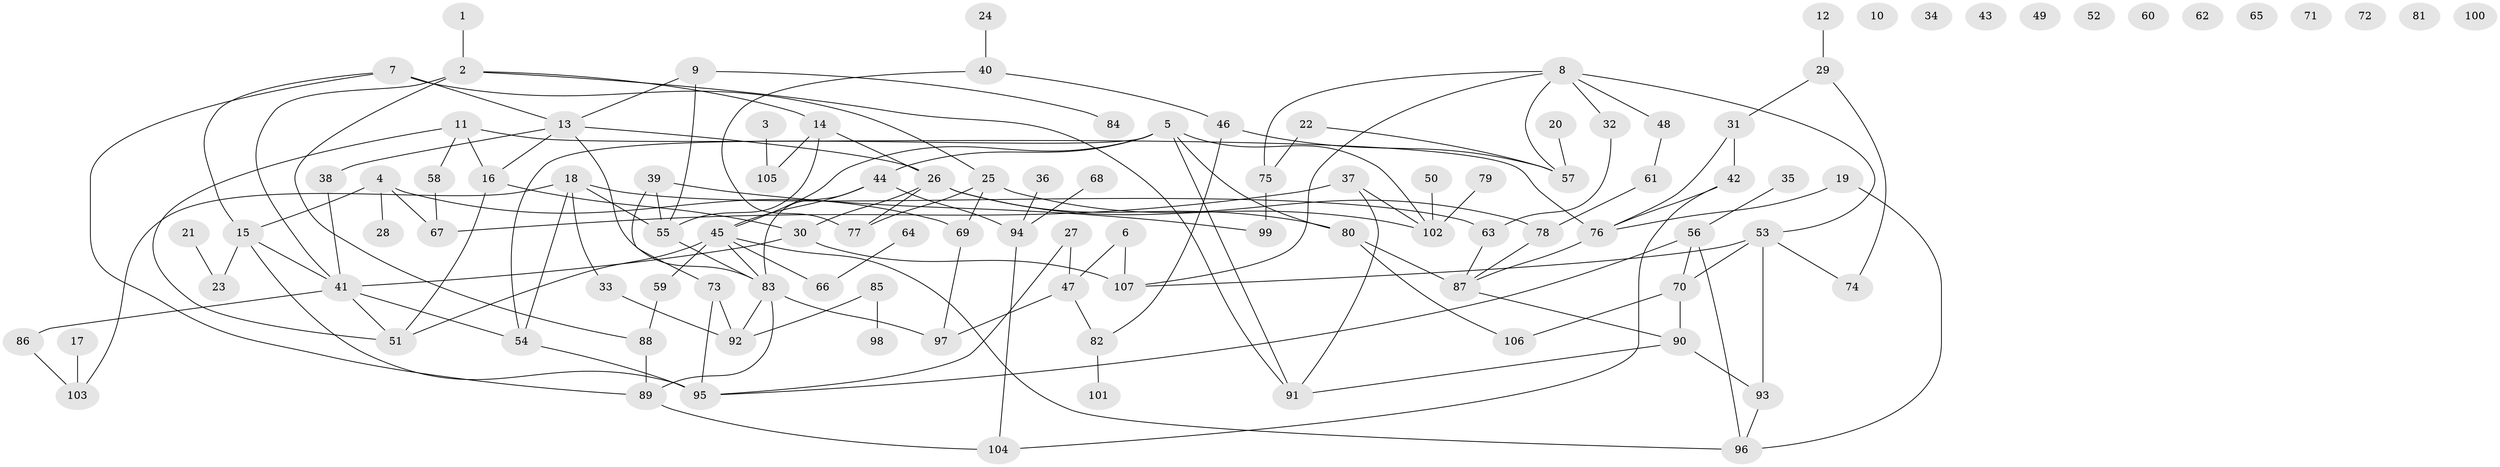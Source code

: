 // coarse degree distribution, {1: 0.18421052631578946, 7: 0.02631578947368421, 3: 0.14473684210526316, 5: 0.11842105263157894, 8: 0.02631578947368421, 0: 0.15789473684210525, 9: 0.02631578947368421, 4: 0.10526315789473684, 2: 0.15789473684210525, 6: 0.05263157894736842}
// Generated by graph-tools (version 1.1) at 2025/23/03/03/25 07:23:27]
// undirected, 107 vertices, 148 edges
graph export_dot {
graph [start="1"]
  node [color=gray90,style=filled];
  1;
  2;
  3;
  4;
  5;
  6;
  7;
  8;
  9;
  10;
  11;
  12;
  13;
  14;
  15;
  16;
  17;
  18;
  19;
  20;
  21;
  22;
  23;
  24;
  25;
  26;
  27;
  28;
  29;
  30;
  31;
  32;
  33;
  34;
  35;
  36;
  37;
  38;
  39;
  40;
  41;
  42;
  43;
  44;
  45;
  46;
  47;
  48;
  49;
  50;
  51;
  52;
  53;
  54;
  55;
  56;
  57;
  58;
  59;
  60;
  61;
  62;
  63;
  64;
  65;
  66;
  67;
  68;
  69;
  70;
  71;
  72;
  73;
  74;
  75;
  76;
  77;
  78;
  79;
  80;
  81;
  82;
  83;
  84;
  85;
  86;
  87;
  88;
  89;
  90;
  91;
  92;
  93;
  94;
  95;
  96;
  97;
  98;
  99;
  100;
  101;
  102;
  103;
  104;
  105;
  106;
  107;
  1 -- 2;
  2 -- 14;
  2 -- 41;
  2 -- 88;
  2 -- 91;
  3 -- 105;
  4 -- 15;
  4 -- 28;
  4 -- 67;
  4 -- 69;
  5 -- 44;
  5 -- 45;
  5 -- 54;
  5 -- 80;
  5 -- 91;
  5 -- 102;
  6 -- 47;
  6 -- 107;
  7 -- 13;
  7 -- 15;
  7 -- 25;
  7 -- 89;
  8 -- 32;
  8 -- 48;
  8 -- 53;
  8 -- 57;
  8 -- 75;
  8 -- 107;
  9 -- 13;
  9 -- 55;
  9 -- 84;
  11 -- 16;
  11 -- 51;
  11 -- 58;
  11 -- 76;
  12 -- 29;
  13 -- 16;
  13 -- 26;
  13 -- 38;
  13 -- 83;
  14 -- 26;
  14 -- 55;
  14 -- 105;
  15 -- 23;
  15 -- 41;
  15 -- 95;
  16 -- 30;
  16 -- 51;
  17 -- 103;
  18 -- 33;
  18 -- 54;
  18 -- 55;
  18 -- 63;
  18 -- 103;
  19 -- 76;
  19 -- 96;
  20 -- 57;
  21 -- 23;
  22 -- 57;
  22 -- 75;
  24 -- 40;
  25 -- 69;
  25 -- 77;
  25 -- 78;
  26 -- 30;
  26 -- 77;
  26 -- 80;
  26 -- 102;
  27 -- 47;
  27 -- 95;
  29 -- 31;
  29 -- 74;
  30 -- 41;
  30 -- 107;
  31 -- 42;
  31 -- 76;
  32 -- 63;
  33 -- 92;
  35 -- 56;
  36 -- 94;
  37 -- 67;
  37 -- 91;
  37 -- 102;
  38 -- 41;
  39 -- 55;
  39 -- 73;
  39 -- 99;
  40 -- 46;
  40 -- 77;
  41 -- 51;
  41 -- 54;
  41 -- 86;
  42 -- 76;
  42 -- 104;
  44 -- 45;
  44 -- 83;
  44 -- 94;
  45 -- 51;
  45 -- 59;
  45 -- 66;
  45 -- 83;
  45 -- 96;
  46 -- 57;
  46 -- 82;
  47 -- 82;
  47 -- 97;
  48 -- 61;
  50 -- 102;
  53 -- 70;
  53 -- 74;
  53 -- 93;
  53 -- 107;
  54 -- 95;
  55 -- 83;
  56 -- 70;
  56 -- 95;
  56 -- 96;
  58 -- 67;
  59 -- 88;
  61 -- 78;
  63 -- 87;
  64 -- 66;
  68 -- 94;
  69 -- 97;
  70 -- 90;
  70 -- 106;
  73 -- 92;
  73 -- 95;
  75 -- 99;
  76 -- 87;
  78 -- 87;
  79 -- 102;
  80 -- 87;
  80 -- 106;
  82 -- 101;
  83 -- 89;
  83 -- 92;
  83 -- 97;
  85 -- 92;
  85 -- 98;
  86 -- 103;
  87 -- 90;
  88 -- 89;
  89 -- 104;
  90 -- 91;
  90 -- 93;
  93 -- 96;
  94 -- 104;
}
